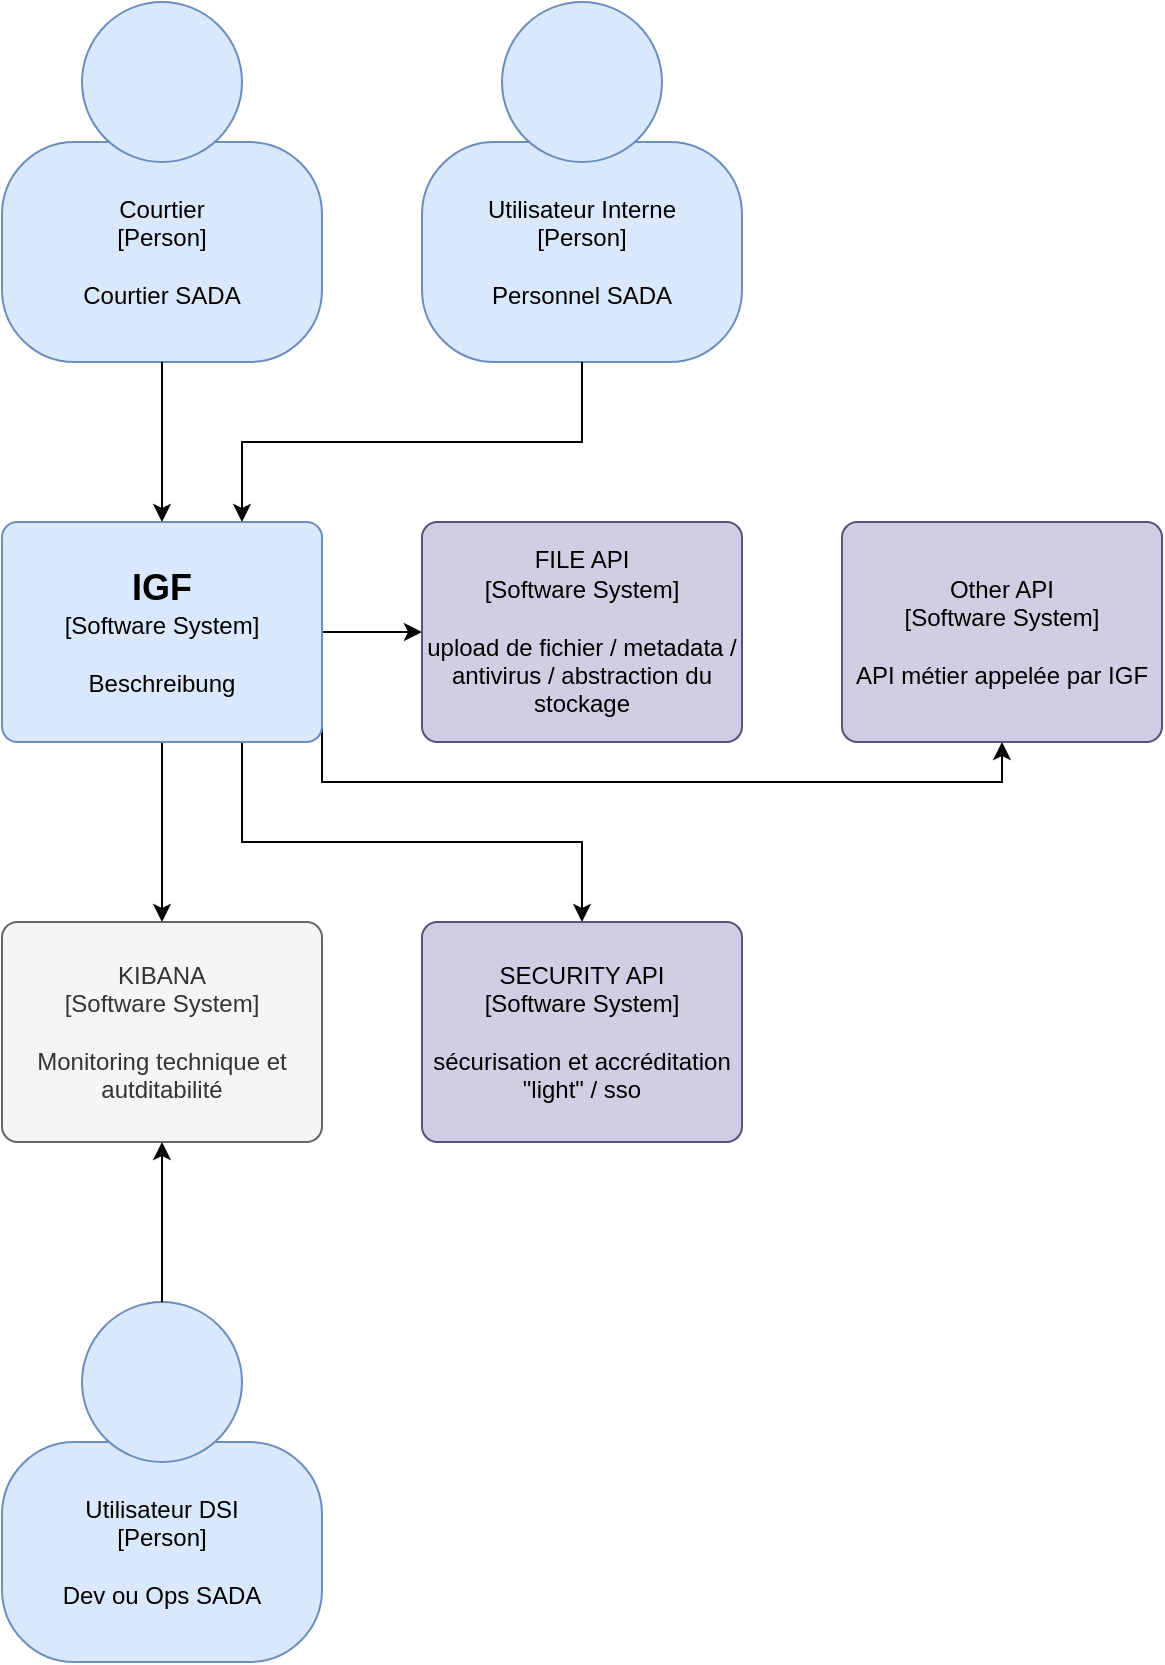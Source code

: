 <mxfile version="10.7.5" type="github"><diagram id="0DhFmVRnjbvq_4y-7GZZ" name="Page-1"><mxGraphModel dx="1394" dy="793" grid="1" gridSize="10" guides="1" tooltips="1" connect="1" arrows="1" fold="1" page="1" pageScale="1" pageWidth="827" pageHeight="1169" math="0" shadow="0"><root><mxCell id="0"/><mxCell id="1" parent="0"/><mxCell id="txndO8JhhJswt6FbJynJ-1" value="" style="group;rounded=0;labelBackgroundColor=none;align=center;html=1;" vertex="1" connectable="0" parent="1"><mxGeometry x="70" y="100" width="160" height="180" as="geometry"/><C4Person as="c4"/></mxCell><object label="Courtier&lt;div&gt;[Person]&lt;/div&gt;&lt;div&gt;&lt;br&gt;&lt;/div&gt;&lt;div&gt;Courtier SADA&lt;br&gt;&lt;/div&gt;" placeholders="1" c4Name="name" c4Type="body" c4Description="Beschreibung" id="txndO8JhhJswt6FbJynJ-2"><mxCell style="rounded=1;whiteSpace=wrap;html=1;labelBackgroundColor=none;fillColor=#dae8fc;fontColor=#000000;align=center;arcSize=33;strokeColor=#6c8ebf;" vertex="1" parent="txndO8JhhJswt6FbJynJ-1"><mxGeometry y="70" width="160" height="110" as="geometry"/><C4Person as="c4"/></mxCell></object><mxCell id="txndO8JhhJswt6FbJynJ-3" value="" style="ellipse;whiteSpace=wrap;html=1;aspect=fixed;rounded=0;labelBackgroundColor=none;fillColor=#dae8fc;fontSize=12;fontColor=#000000;align=center;strokeColor=#6c8ebf;" vertex="1" parent="txndO8JhhJswt6FbJynJ-1"><mxGeometry x="40" width="80" height="80" as="geometry"/><C4Person as="c4"/></mxCell><mxCell id="txndO8JhhJswt6FbJynJ-4" value="" style="group;rounded=0;labelBackgroundColor=none;align=center;html=1;" vertex="1" connectable="0" parent="1"><mxGeometry x="280" y="100" width="160" height="180" as="geometry"/><C4Person as="c4"/></mxCell><object label="Utilisateur Interne&lt;br&gt;&lt;div&gt;[Person]&lt;/div&gt;&lt;div&gt;&lt;br&gt;&lt;/div&gt;&lt;div&gt;Personnel SADA&lt;br&gt;&lt;/div&gt;" placeholders="1" c4Name="name" c4Type="body" c4Description="Beschreibung" id="txndO8JhhJswt6FbJynJ-5"><mxCell style="rounded=1;whiteSpace=wrap;html=1;labelBackgroundColor=none;fillColor=#dae8fc;fontColor=#000000;align=center;arcSize=33;strokeColor=#6c8ebf;" vertex="1" parent="txndO8JhhJswt6FbJynJ-4"><mxGeometry y="70" width="160" height="110" as="geometry"/><C4Person as="c4"/></mxCell></object><mxCell id="txndO8JhhJswt6FbJynJ-6" value="" style="ellipse;whiteSpace=wrap;html=1;aspect=fixed;rounded=0;labelBackgroundColor=none;fillColor=#dae8fc;fontSize=12;fontColor=#000000;align=center;strokeColor=#6c8ebf;" vertex="1" parent="txndO8JhhJswt6FbJynJ-4"><mxGeometry x="40" width="80" height="80" as="geometry"/><C4Person as="c4"/></mxCell><mxCell id="txndO8JhhJswt6FbJynJ-17" style="edgeStyle=orthogonalEdgeStyle;rounded=0;orthogonalLoop=1;jettySize=auto;html=1;" edge="1" parent="1" source="txndO8JhhJswt6FbJynJ-7" target="txndO8JhhJswt6FbJynJ-8"><mxGeometry relative="1" as="geometry"/></mxCell><mxCell id="txndO8JhhJswt6FbJynJ-18" style="edgeStyle=orthogonalEdgeStyle;rounded=0;orthogonalLoop=1;jettySize=auto;html=1;entryX=0.5;entryY=0;entryDx=0;entryDy=0;" edge="1" parent="1" source="txndO8JhhJswt6FbJynJ-7" target="txndO8JhhJswt6FbJynJ-9"><mxGeometry relative="1" as="geometry"/></mxCell><mxCell id="txndO8JhhJswt6FbJynJ-19" style="edgeStyle=orthogonalEdgeStyle;rounded=0;orthogonalLoop=1;jettySize=auto;html=1;exitX=0.75;exitY=1;exitDx=0;exitDy=0;" edge="1" parent="1" source="txndO8JhhJswt6FbJynJ-7" target="txndO8JhhJswt6FbJynJ-10"><mxGeometry relative="1" as="geometry"><Array as="points"><mxPoint x="190" y="520"/><mxPoint x="360" y="520"/></Array></mxGeometry></mxCell><mxCell id="txndO8JhhJswt6FbJynJ-21" style="edgeStyle=orthogonalEdgeStyle;rounded=0;orthogonalLoop=1;jettySize=auto;html=1;exitX=1;exitY=0.75;exitDx=0;exitDy=0;entryX=0.5;entryY=1;entryDx=0;entryDy=0;" edge="1" parent="1" source="txndO8JhhJswt6FbJynJ-7" target="txndO8JhhJswt6FbJynJ-20"><mxGeometry relative="1" as="geometry"><Array as="points"><mxPoint x="230" y="490"/><mxPoint x="570" y="490"/></Array></mxGeometry></mxCell><object label="&lt;font style=&quot;font-size: 18px&quot;&gt;&lt;b&gt;IGF&lt;/b&gt;&lt;/font&gt;&lt;br&gt;&lt;div&gt;[Software System]&lt;/div&gt;&lt;div&gt;&lt;br&gt;&lt;/div&gt;&lt;div&gt;Beschreibung&lt;/div&gt;" placeholders="1" c4Name="name" c4Type="SoftwareSystem" c4Description="Beschreibung" id="txndO8JhhJswt6FbJynJ-7"><mxCell style="rounded=1;whiteSpace=wrap;html=1;labelBackgroundColor=none;fillColor=#dae8fc;fontColor=#000000;align=center;arcSize=7;strokeColor=#6c8ebf;" vertex="1" parent="1"><mxGeometry x="70" y="360" width="160" height="110" as="geometry"/><C4SoftwareSystem as="c4"/></mxCell></object><object label="FILE API&lt;br&gt;&lt;div&gt;[Software System]&lt;/div&gt;&lt;div&gt;&lt;br&gt;&lt;/div&gt;&lt;div&gt;upload de fichier / metadata / antivirus / abstraction du stockage&lt;br&gt;&lt;/div&gt;" placeholders="1" c4Name="name" c4Type="SoftwareSystem" c4Description="Beschreibung" id="txndO8JhhJswt6FbJynJ-8"><mxCell style="rounded=1;whiteSpace=wrap;html=1;labelBackgroundColor=none;fillColor=#d0cee2;align=center;arcSize=7;strokeColor=#56517e;" vertex="1" parent="1"><mxGeometry x="280" y="360" width="160" height="110" as="geometry"/><C4SoftwareSystem as="c4"/></mxCell></object><object label="KIBANA&lt;br&gt;&lt;div&gt;[Software System]&lt;/div&gt;&lt;div&gt;&lt;br&gt;&lt;/div&gt;&lt;div&gt;Monitoring technique et autditabilité&lt;br&gt;&lt;/div&gt;" placeholders="1" c4Name="name" c4Type="SoftwareSystem" c4Description="Beschreibung" id="txndO8JhhJswt6FbJynJ-9"><mxCell style="rounded=1;whiteSpace=wrap;html=1;labelBackgroundColor=none;fillColor=#f5f5f5;fontColor=#333333;align=center;arcSize=7;strokeColor=#666666;" vertex="1" parent="1"><mxGeometry x="70" y="560" width="160" height="110" as="geometry"/><C4SoftwareSystem as="c4"/></mxCell></object><object label="SECURITY API&lt;br&gt;&lt;div&gt;[Software System]&lt;/div&gt;&lt;div&gt;&lt;br&gt;&lt;/div&gt;&lt;div&gt;sécurisation et accréditation &quot;light&quot; / sso&lt;br&gt;&lt;/div&gt;" placeholders="1" c4Name="name" c4Type="SoftwareSystem" c4Description="Beschreibung" id="txndO8JhhJswt6FbJynJ-10"><mxCell style="rounded=1;whiteSpace=wrap;html=1;labelBackgroundColor=none;fillColor=#d0cee2;align=center;arcSize=7;strokeColor=#56517e;" vertex="1" parent="1"><mxGeometry x="280" y="560" width="160" height="110" as="geometry"/><C4SoftwareSystem as="c4"/></mxCell></object><mxCell id="txndO8JhhJswt6FbJynJ-12" value="" style="group;rounded=0;labelBackgroundColor=none;fillColor=none;fontColor=#000000;align=center;html=1;" vertex="1" connectable="0" parent="1"><mxGeometry x="70" y="750" width="160" height="180" as="geometry"/><C4Person as="c4"/></mxCell><object label="Utilisateur DSI&lt;br&gt;&lt;div&gt;[Person]&lt;/div&gt;&lt;div&gt;&lt;br&gt;&lt;/div&gt;&lt;div&gt;Dev ou Ops SADA&lt;br&gt;&lt;/div&gt;" placeholders="1" c4Name="name" c4Type="body" c4Description="Beschreibung" id="txndO8JhhJswt6FbJynJ-13"><mxCell style="rounded=1;whiteSpace=wrap;html=1;labelBackgroundColor=none;fillColor=#dae8fc;fontColor=#000000;align=center;arcSize=33;strokeColor=#6c8ebf;" vertex="1" parent="txndO8JhhJswt6FbJynJ-12"><mxGeometry y="70" width="160" height="110" as="geometry"/><C4Person as="c4"/></mxCell></object><mxCell id="txndO8JhhJswt6FbJynJ-14" value="" style="ellipse;whiteSpace=wrap;html=1;aspect=fixed;rounded=0;labelBackgroundColor=none;fillColor=#dae8fc;fontSize=12;fontColor=#000000;align=center;strokeColor=#6c8ebf;" vertex="1" parent="txndO8JhhJswt6FbJynJ-12"><mxGeometry x="40" width="80" height="80" as="geometry"/><C4Person as="c4"/></mxCell><mxCell id="txndO8JhhJswt6FbJynJ-15" style="edgeStyle=orthogonalEdgeStyle;rounded=0;orthogonalLoop=1;jettySize=auto;html=1;" edge="1" parent="1" source="txndO8JhhJswt6FbJynJ-2" target="txndO8JhhJswt6FbJynJ-7"><mxGeometry relative="1" as="geometry"/></mxCell><mxCell id="txndO8JhhJswt6FbJynJ-16" style="edgeStyle=orthogonalEdgeStyle;rounded=0;orthogonalLoop=1;jettySize=auto;html=1;entryX=0.75;entryY=0;entryDx=0;entryDy=0;" edge="1" parent="1" source="txndO8JhhJswt6FbJynJ-5" target="txndO8JhhJswt6FbJynJ-7"><mxGeometry relative="1" as="geometry"><Array as="points"><mxPoint x="360" y="320"/><mxPoint x="190" y="320"/></Array></mxGeometry></mxCell><object label="Other API&lt;br&gt;&lt;div&gt;[Software System]&lt;/div&gt;&lt;div&gt;&lt;br&gt;&lt;/div&gt;&lt;div&gt;API métier appelée par IGF&lt;br&gt;&lt;/div&gt;" placeholders="1" c4Name="name" c4Type="SoftwareSystem" c4Description="Beschreibung" id="txndO8JhhJswt6FbJynJ-20"><mxCell style="rounded=1;whiteSpace=wrap;html=1;labelBackgroundColor=none;fillColor=#d0cee2;align=center;arcSize=7;strokeColor=#56517e;" vertex="1" parent="1"><mxGeometry x="490" y="360" width="160" height="110" as="geometry"/><C4SoftwareSystem as="c4"/></mxCell></object><mxCell id="txndO8JhhJswt6FbJynJ-22" style="edgeStyle=orthogonalEdgeStyle;rounded=0;orthogonalLoop=1;jettySize=auto;html=1;" edge="1" parent="1" source="txndO8JhhJswt6FbJynJ-14" target="txndO8JhhJswt6FbJynJ-9"><mxGeometry relative="1" as="geometry"/></mxCell></root></mxGraphModel></diagram></mxfile>